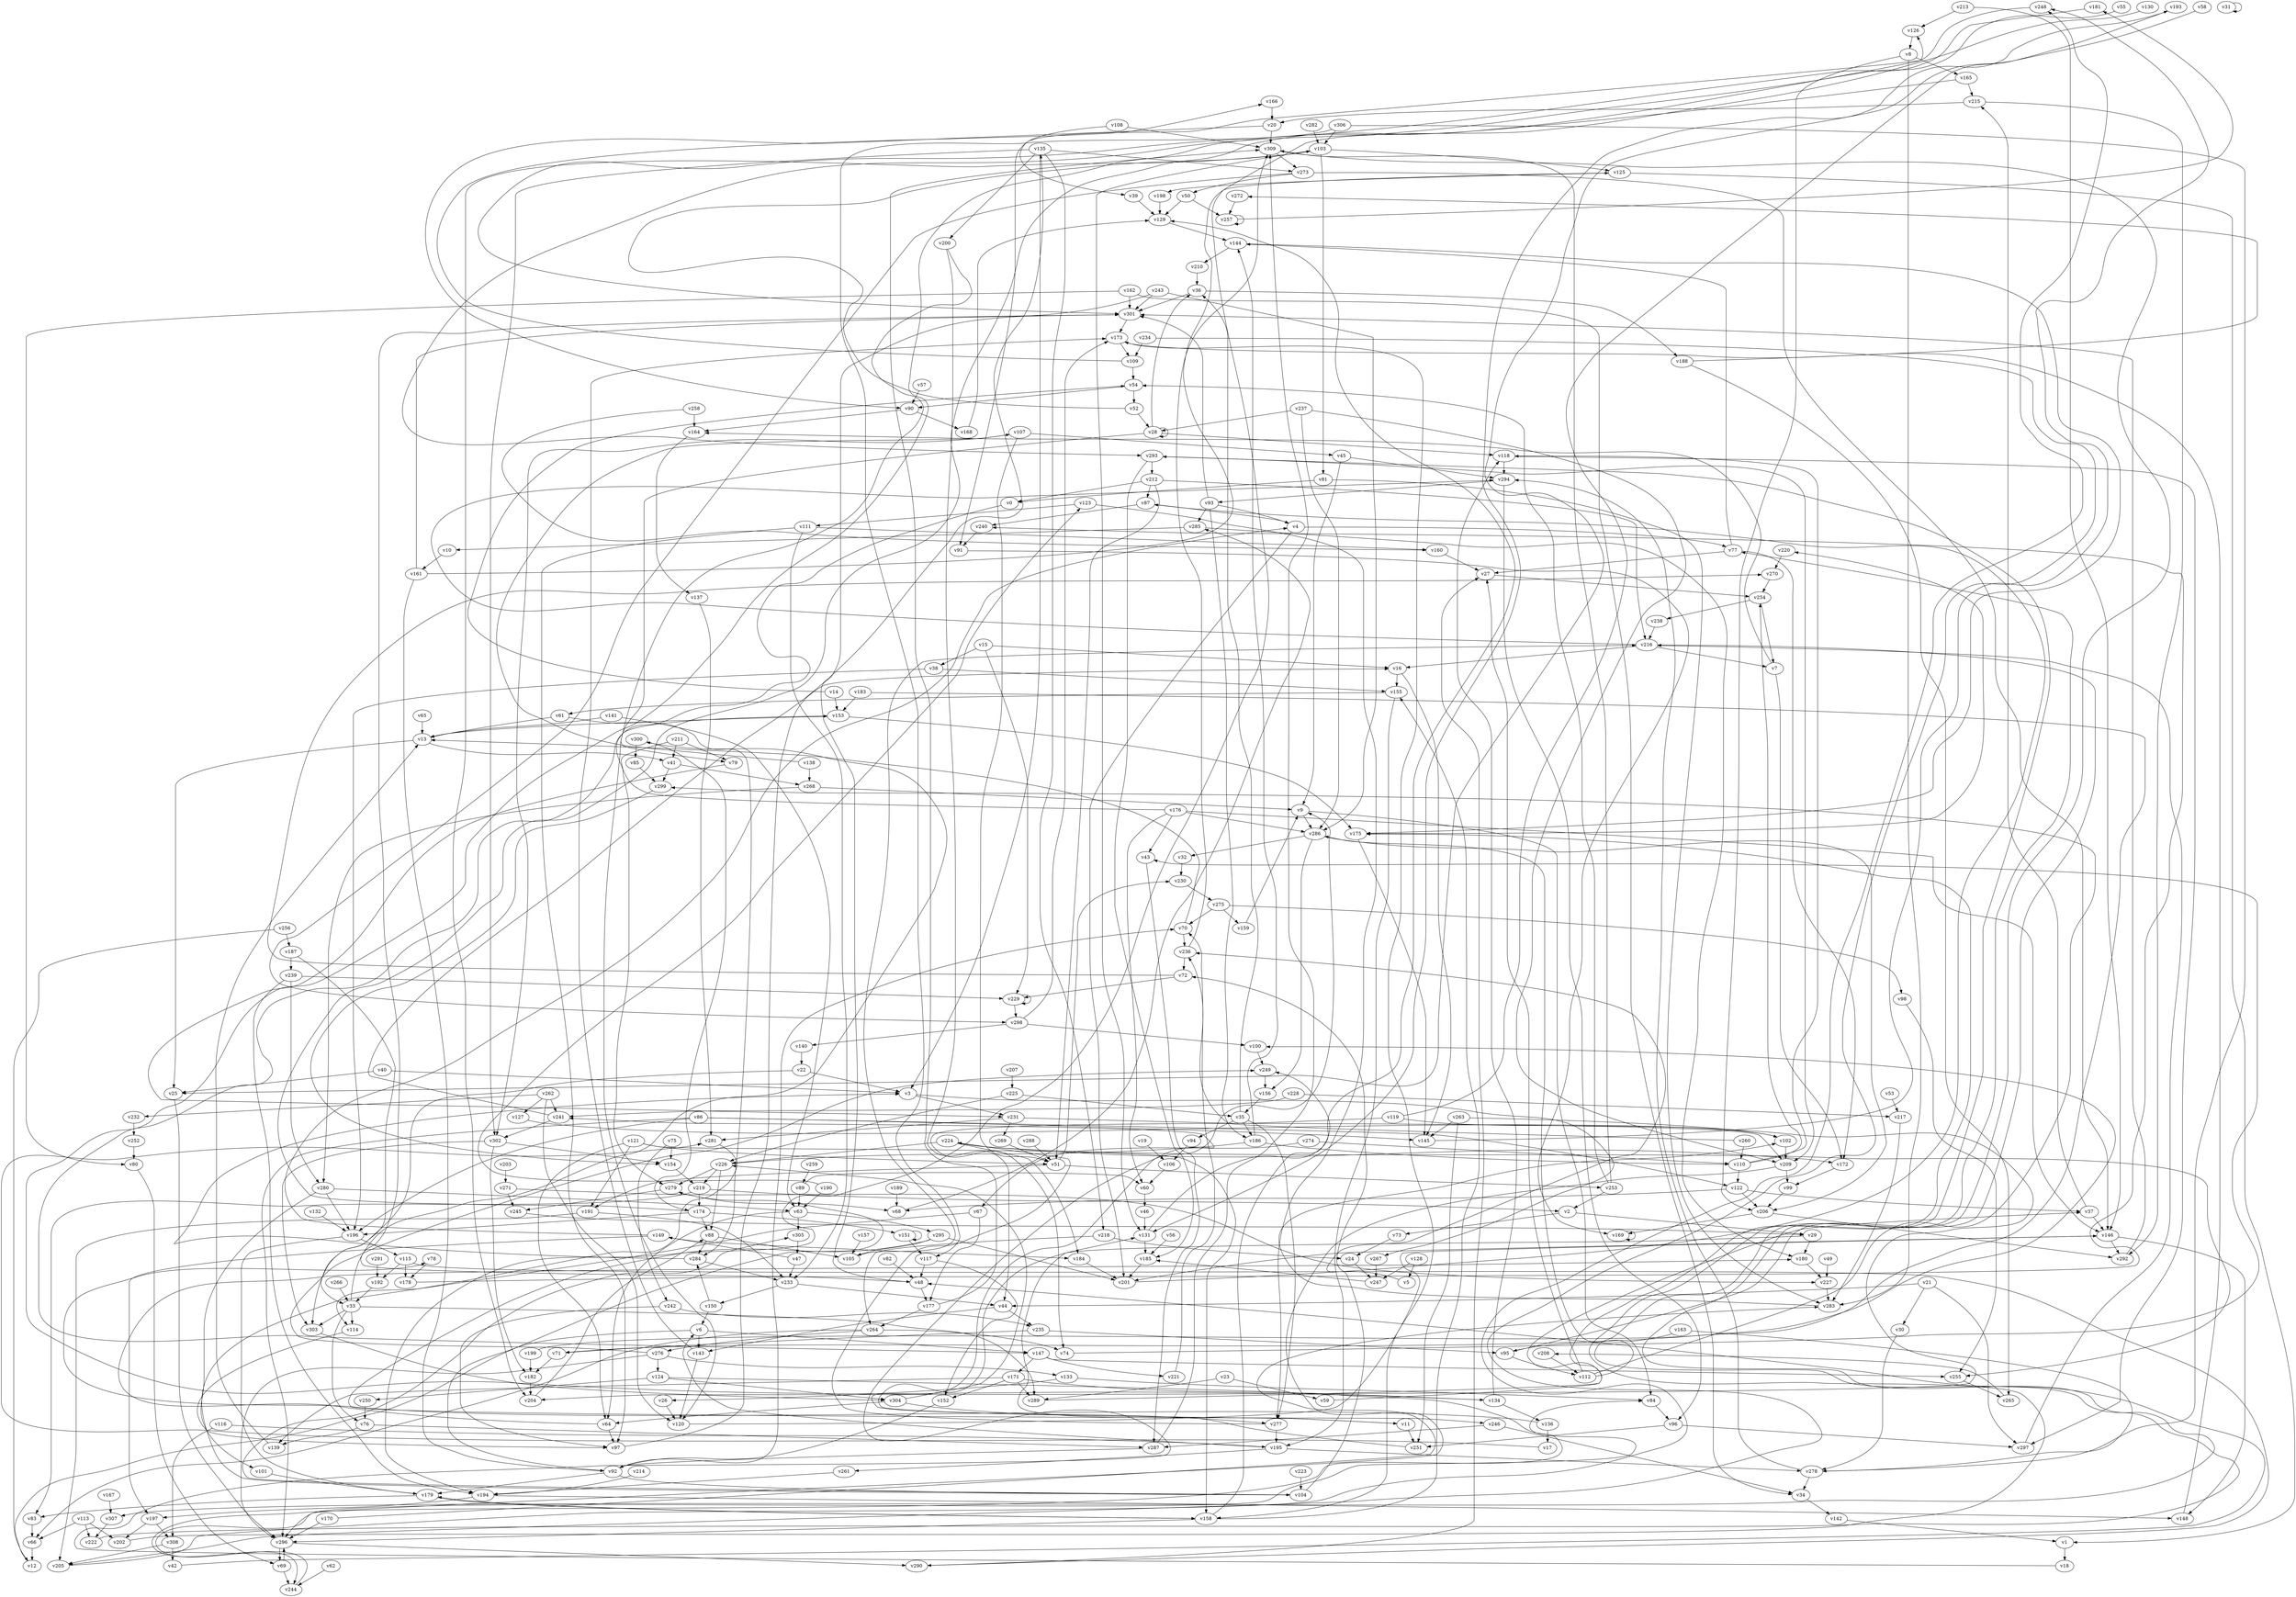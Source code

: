 // Benchmark game 455 - 310 vertices
// time_bound: 75
// targets: v233
digraph G {
    v0 [name="v0", player=0];
    v1 [name="v1", player=0];
    v2 [name="v2", player=1];
    v3 [name="v3", player=1];
    v4 [name="v4", player=0];
    v5 [name="v5", player=0];
    v6 [name="v6", player=0];
    v7 [name="v7", player=0];
    v8 [name="v8", player=0];
    v9 [name="v9", player=0];
    v10 [name="v10", player=0];
    v11 [name="v11", player=1];
    v12 [name="v12", player=1];
    v13 [name="v13", player=0];
    v14 [name="v14", player=0];
    v15 [name="v15", player=0];
    v16 [name="v16", player=1];
    v17 [name="v17", player=0];
    v18 [name="v18", player=0];
    v19 [name="v19", player=1];
    v20 [name="v20", player=0];
    v21 [name="v21", player=1];
    v22 [name="v22", player=0];
    v23 [name="v23", player=0];
    v24 [name="v24", player=0];
    v25 [name="v25", player=1];
    v26 [name="v26", player=1];
    v27 [name="v27", player=0];
    v28 [name="v28", player=1];
    v29 [name="v29", player=1];
    v30 [name="v30", player=0];
    v31 [name="v31", player=1];
    v32 [name="v32", player=1];
    v33 [name="v33", player=1];
    v34 [name="v34", player=0];
    v35 [name="v35", player=0];
    v36 [name="v36", player=0];
    v37 [name="v37", player=1];
    v38 [name="v38", player=1];
    v39 [name="v39", player=0];
    v40 [name="v40", player=0];
    v41 [name="v41", player=0];
    v42 [name="v42", player=0];
    v43 [name="v43", player=1];
    v44 [name="v44", player=1];
    v45 [name="v45", player=1];
    v46 [name="v46", player=0];
    v47 [name="v47", player=0];
    v48 [name="v48", player=0];
    v49 [name="v49", player=0];
    v50 [name="v50", player=0];
    v51 [name="v51", player=1];
    v52 [name="v52", player=1];
    v53 [name="v53", player=0];
    v54 [name="v54", player=1];
    v55 [name="v55", player=1];
    v56 [name="v56", player=1];
    v57 [name="v57", player=1];
    v58 [name="v58", player=0];
    v59 [name="v59", player=0];
    v60 [name="v60", player=1];
    v61 [name="v61", player=0];
    v62 [name="v62", player=0];
    v63 [name="v63", player=1];
    v64 [name="v64", player=0];
    v65 [name="v65", player=1];
    v66 [name="v66", player=0];
    v67 [name="v67", player=1];
    v68 [name="v68", player=0];
    v69 [name="v69", player=0];
    v70 [name="v70", player=1];
    v71 [name="v71", player=1];
    v72 [name="v72", player=0];
    v73 [name="v73", player=1];
    v74 [name="v74", player=0];
    v75 [name="v75", player=0];
    v76 [name="v76", player=0];
    v77 [name="v77", player=1];
    v78 [name="v78", player=1];
    v79 [name="v79", player=1];
    v80 [name="v80", player=0];
    v81 [name="v81", player=1];
    v82 [name="v82", player=1];
    v83 [name="v83", player=0];
    v84 [name="v84", player=1];
    v85 [name="v85", player=0];
    v86 [name="v86", player=0];
    v87 [name="v87", player=1];
    v88 [name="v88", player=1];
    v89 [name="v89", player=0];
    v90 [name="v90", player=1];
    v91 [name="v91", player=1];
    v92 [name="v92", player=1];
    v93 [name="v93", player=0];
    v94 [name="v94", player=1];
    v95 [name="v95", player=1];
    v96 [name="v96", player=1];
    v97 [name="v97", player=1];
    v98 [name="v98", player=0];
    v99 [name="v99", player=1];
    v100 [name="v100", player=1];
    v101 [name="v101", player=1];
    v102 [name="v102", player=1];
    v103 [name="v103", player=0];
    v104 [name="v104", player=1];
    v105 [name="v105", player=0];
    v106 [name="v106", player=1];
    v107 [name="v107", player=0];
    v108 [name="v108", player=1];
    v109 [name="v109", player=1];
    v110 [name="v110", player=0];
    v111 [name="v111", player=1];
    v112 [name="v112", player=1];
    v113 [name="v113", player=0];
    v114 [name="v114", player=1];
    v115 [name="v115", player=0];
    v116 [name="v116", player=1];
    v117 [name="v117", player=1];
    v118 [name="v118", player=0];
    v119 [name="v119", player=0];
    v120 [name="v120", player=0];
    v121 [name="v121", player=1];
    v122 [name="v122", player=0];
    v123 [name="v123", player=0];
    v124 [name="v124", player=0];
    v125 [name="v125", player=1];
    v126 [name="v126", player=0];
    v127 [name="v127", player=1];
    v128 [name="v128", player=1];
    v129 [name="v129", player=1];
    v130 [name="v130", player=0];
    v131 [name="v131", player=0];
    v132 [name="v132", player=1];
    v133 [name="v133", player=1];
    v134 [name="v134", player=1];
    v135 [name="v135", player=1];
    v136 [name="v136", player=1];
    v137 [name="v137", player=0];
    v138 [name="v138", player=1];
    v139 [name="v139", player=0];
    v140 [name="v140", player=0];
    v141 [name="v141", player=1];
    v142 [name="v142", player=0];
    v143 [name="v143", player=1];
    v144 [name="v144", player=0];
    v145 [name="v145", player=0];
    v146 [name="v146", player=0];
    v147 [name="v147", player=0];
    v148 [name="v148", player=0];
    v149 [name="v149", player=0];
    v150 [name="v150", player=0];
    v151 [name="v151", player=0];
    v152 [name="v152", player=0];
    v153 [name="v153", player=1];
    v154 [name="v154", player=0];
    v155 [name="v155", player=1];
    v156 [name="v156", player=1];
    v157 [name="v157", player=1];
    v158 [name="v158", player=0];
    v159 [name="v159", player=0];
    v160 [name="v160", player=1];
    v161 [name="v161", player=1];
    v162 [name="v162", player=1];
    v163 [name="v163", player=0];
    v164 [name="v164", player=0];
    v165 [name="v165", player=1];
    v166 [name="v166", player=0];
    v167 [name="v167", player=0];
    v168 [name="v168", player=1];
    v169 [name="v169", player=1];
    v170 [name="v170", player=0];
    v171 [name="v171", player=0];
    v172 [name="v172", player=1];
    v173 [name="v173", player=0];
    v174 [name="v174", player=1];
    v175 [name="v175", player=1];
    v176 [name="v176", player=0];
    v177 [name="v177", player=1];
    v178 [name="v178", player=1];
    v179 [name="v179", player=0];
    v180 [name="v180", player=1];
    v181 [name="v181", player=1];
    v182 [name="v182", player=0];
    v183 [name="v183", player=1];
    v184 [name="v184", player=0];
    v185 [name="v185", player=0];
    v186 [name="v186", player=1];
    v187 [name="v187", player=0];
    v188 [name="v188", player=1];
    v189 [name="v189", player=1];
    v190 [name="v190", player=1];
    v191 [name="v191", player=1];
    v192 [name="v192", player=1];
    v193 [name="v193", player=0];
    v194 [name="v194", player=0];
    v195 [name="v195", player=1];
    v196 [name="v196", player=1];
    v197 [name="v197", player=0];
    v198 [name="v198", player=1];
    v199 [name="v199", player=1];
    v200 [name="v200", player=1];
    v201 [name="v201", player=0];
    v202 [name="v202", player=0];
    v203 [name="v203", player=0];
    v204 [name="v204", player=1];
    v205 [name="v205", player=1];
    v206 [name="v206", player=1];
    v207 [name="v207", player=0];
    v208 [name="v208", player=1];
    v209 [name="v209", player=0];
    v210 [name="v210", player=1];
    v211 [name="v211", player=0];
    v212 [name="v212", player=1];
    v213 [name="v213", player=1];
    v214 [name="v214", player=0];
    v215 [name="v215", player=0];
    v216 [name="v216", player=0];
    v217 [name="v217", player=1];
    v218 [name="v218", player=0];
    v219 [name="v219", player=1];
    v220 [name="v220", player=1];
    v221 [name="v221", player=0];
    v222 [name="v222", player=0];
    v223 [name="v223", player=0];
    v224 [name="v224", player=1];
    v225 [name="v225", player=1];
    v226 [name="v226", player=0];
    v227 [name="v227", player=1];
    v228 [name="v228", player=0];
    v229 [name="v229", player=1];
    v230 [name="v230", player=0];
    v231 [name="v231", player=0];
    v232 [name="v232", player=1];
    v233 [name="v233", player=1, target=1];
    v234 [name="v234", player=1];
    v235 [name="v235", player=0];
    v236 [name="v236", player=0];
    v237 [name="v237", player=0];
    v238 [name="v238", player=0];
    v239 [name="v239", player=0];
    v240 [name="v240", player=0];
    v241 [name="v241", player=1];
    v242 [name="v242", player=1];
    v243 [name="v243", player=1];
    v244 [name="v244", player=1];
    v245 [name="v245", player=1];
    v246 [name="v246", player=0];
    v247 [name="v247", player=1];
    v248 [name="v248", player=0];
    v249 [name="v249", player=1];
    v250 [name="v250", player=1];
    v251 [name="v251", player=0];
    v252 [name="v252", player=0];
    v253 [name="v253", player=1];
    v254 [name="v254", player=0];
    v255 [name="v255", player=0];
    v256 [name="v256", player=0];
    v257 [name="v257", player=1];
    v258 [name="v258", player=1];
    v259 [name="v259", player=1];
    v260 [name="v260", player=0];
    v261 [name="v261", player=1];
    v262 [name="v262", player=1];
    v263 [name="v263", player=0];
    v264 [name="v264", player=1];
    v265 [name="v265", player=1];
    v266 [name="v266", player=1];
    v267 [name="v267", player=0];
    v268 [name="v268", player=0];
    v269 [name="v269", player=0];
    v270 [name="v270", player=1];
    v271 [name="v271", player=1];
    v272 [name="v272", player=1];
    v273 [name="v273", player=0];
    v274 [name="v274", player=0];
    v275 [name="v275", player=1];
    v276 [name="v276", player=0];
    v277 [name="v277", player=0];
    v278 [name="v278", player=1];
    v279 [name="v279", player=1];
    v280 [name="v280", player=0];
    v281 [name="v281", player=0];
    v282 [name="v282", player=1];
    v283 [name="v283", player=1];
    v284 [name="v284", player=0];
    v285 [name="v285", player=0];
    v286 [name="v286", player=1];
    v287 [name="v287", player=1];
    v288 [name="v288", player=0];
    v289 [name="v289", player=1];
    v290 [name="v290", player=1];
    v291 [name="v291", player=1];
    v292 [name="v292", player=0];
    v293 [name="v293", player=1];
    v294 [name="v294", player=0];
    v295 [name="v295", player=0];
    v296 [name="v296", player=0];
    v297 [name="v297", player=0];
    v298 [name="v298", player=0];
    v299 [name="v299", player=1];
    v300 [name="v300", player=0];
    v301 [name="v301", player=1];
    v302 [name="v302", player=1];
    v303 [name="v303", player=1];
    v304 [name="v304", player=0];
    v305 [name="v305", player=1];
    v306 [name="v306", player=0];
    v307 [name="v307", player=1];
    v308 [name="v308", player=0];
    v309 [name="v309", player=0];

    v0 -> v147 [constraint="t < 5"];
    v1 -> v18;
    v2 -> v73;
    v3 -> v267 [constraint="t mod 2 == 1"];
    v4 -> v77;
    v5 -> v236 [constraint="t mod 4 == 3"];
    v6 -> v92;
    v7 -> v164 [constraint="t < 11"];
    v8 -> v283;
    v9 -> v84;
    v10 -> v161;
    v11 -> v241 [constraint="t < 13"];
    v12 -> v279 [constraint="t >= 2"];
    v13 -> v25;
    v14 -> v54 [constraint="t < 9"];
    v15 -> v16 [constraint="t mod 3 == 1"];
    v16 -> v155;
    v17 -> v281 [constraint="t mod 4 == 2"];
    v18 -> v9 [constraint="t mod 3 == 1"];
    v19 -> v106;
    v20 -> v90 [constraint="t < 14"];
    v21 -> v297;
    v22 -> v303;
    v23 -> v59;
    v24 -> v247;
    v25 -> v296;
    v26 -> v120;
    v27 -> v254;
    v28 -> v120;
    v29 -> v11 [constraint="t < 9"];
    v30 -> v278;
    v31 -> v31;
    v32 -> v230;
    v33 -> v301;
    v34 -> v142;
    v35 -> v36;
    v36 -> v301;
    v37 -> v146;
    v38 -> v196;
    v39 -> v129;
    v40 -> v25;
    v41 -> v268;
    v42 -> v48 [constraint="t < 6"];
    v43 -> v287;
    v44 -> v143;
    v45 -> v9;
    v46 -> v131;
    v47 -> v149 [constraint="t < 13"];
    v48 -> v300 [constraint="t >= 5"];
    v49 -> v227;
    v50 -> v257;
    v51 -> v253;
    v52 -> v103 [constraint="t >= 4"];
    v53 -> v217;
    v54 -> v52;
    v55 -> v293 [constraint="t >= 3"];
    v56 -> v185;
    v57 -> v90;
    v58 -> v25 [constraint="t >= 3"];
    v59 -> v37 [constraint="t < 5"];
    v60 -> v46;
    v61 -> v284;
    v62 -> v244;
    v63 -> v64;
    v64 -> v180 [constraint="t >= 4"];
    v65 -> v13;
    v66 -> v12;
    v67 -> v104 [constraint="t mod 5 == 4"];
    v68 -> v285 [constraint="t mod 4 == 3"];
    v69 -> v244;
    v70 -> v13;
    v71 -> v182;
    v72 -> v270 [constraint="t < 13"];
    v73 -> v24;
    v74 -> v43 [constraint="t >= 3"];
    v75 -> v154;
    v76 -> v139;
    v77 -> v144;
    v78 -> v178;
    v79 -> v231 [constraint="t mod 2 == 1"];
    v80 -> v69;
    v81 -> v0;
    v82 -> v48;
    v83 -> v66;
    v84 -> v96;
    v85 -> v299;
    v86 -> v196;
    v87 -> v240;
    v88 -> v284;
    v89 -> v60 [constraint="t mod 4 == 1"];
    v90 -> v164;
    v91 -> v169 [constraint="t < 10"];
    v92 -> v104;
    v93 -> v301;
    v94 -> v106;
    v95 -> v216 [constraint="t < 13"];
    v96 -> v297;
    v97 -> v16;
    v98 -> v255;
    v99 -> v206;
    v100 -> v249;
    v101 -> v179;
    v102 -> v209;
    v103 -> v81;
    v104 -> v305 [constraint="t mod 4 == 3"];
    v105 -> v216;
    v106 -> v60;
    v107 -> v51;
    v108 -> v91;
    v109 -> v166 [constraint="t < 10"];
    v110 -> v254;
    v111 -> v97;
    v112 -> v299 [constraint="t >= 2"];
    v113 -> v222;
    v114 -> v97 [constraint="t < 6"];
    v115 -> v290 [constraint="t mod 5 == 2"];
    v116 -> v195;
    v117 -> v152;
    v118 -> v294;
    v119 -> v193 [constraint="t < 12"];
    v120 -> v146 [constraint="t mod 2 == 0"];
    v121 -> v64;
    v122 -> v37;
    v123 -> v277;
    v124 -> v244 [constraint="t < 8"];
    v125 -> v198;
    v126 -> v8;
    v127 -> v204 [constraint="t < 14"];
    v128 -> v5;
    v129 -> v144;
    v130 -> v246 [constraint="t < 9"];
    v131 -> v129 [constraint="t mod 5 == 4"];
    v132 -> v196;
    v133 -> v84;
    v134 -> v118;
    v135 -> v218;
    v136 -> v78 [constraint="t < 9"];
    v137 -> v281;
    v138 -> v107 [constraint="t mod 5 == 4"];
    v139 -> v13;
    v140 -> v22;
    v141 -> v63;
    v142 -> v1;
    v143 -> v173;
    v144 -> v175 [constraint="t >= 1"];
    v145 -> v248 [constraint="t >= 2"];
    v146 -> v201;
    v147 -> v171;
    v148 -> v173;
    v149 -> v4 [constraint="t mod 3 == 1"];
    v150 -> v284;
    v151 -> v117;
    v152 -> v92;
    v153 -> v175;
    v154 -> v219;
    v155 -> v61;
    v156 -> v35;
    v157 -> v105;
    v158 -> v296;
    v159 -> v9;
    v160 -> v27;
    v161 -> v125 [constraint="t < 10"];
    v162 -> v301;
    v163 -> v95;
    v164 -> v137;
    v165 -> v134 [constraint="t mod 5 == 4"];
    v166 -> v20;
    v167 -> v307;
    v168 -> v129;
    v169 -> v169 [constraint="t < 13"];
    v170 -> v283 [constraint="t >= 3"];
    v171 -> v134;
    v172 -> v99;
    v173 -> v158;
    v174 -> v126 [constraint="t mod 3 == 2"];
    v175 -> v220 [constraint="t >= 3"];
    v176 -> v153 [constraint="t >= 4"];
    v177 -> v264;
    v178 -> v240 [constraint="t < 14"];
    v179 -> v83;
    v180 -> v227;
    v181 -> v301 [constraint="t >= 3"];
    v182 -> v204;
    v183 -> v71 [constraint="t mod 2 == 0"];
    v184 -> v201;
    v185 -> v201;
    v186 -> v226;
    v187 -> v239;
    v188 -> v272 [constraint="t mod 3 == 0"];
    v189 -> v68;
    v190 -> v123 [constraint="t mod 4 == 1"];
    v191 -> v233;
    v192 -> v33;
    v193 -> v131 [constraint="t < 10"];
    v194 -> v197;
    v195 -> v6 [constraint="t < 9"];
    v196 -> v179;
    v197 -> v202;
    v198 -> v129;
    v199 -> v100 [constraint="t >= 3"];
    v200 -> v79 [constraint="t >= 3"];
    v201 -> v87 [constraint="t < 15"];
    v202 -> v293 [constraint="t mod 5 == 3"];
    v203 -> v271;
    v204 -> v88;
    v205 -> v248 [constraint="t < 15"];
    v206 -> v169;
    v207 -> v225;
    v208 -> v112;
    v209 -> v296 [constraint="t mod 3 == 2"];
    v210 -> v36;
    v211 -> v41;
    v212 -> v87;
    v213 -> v126;
    v214 -> v194;
    v215 -> v292;
    v216 -> v294 [constraint="t >= 3"];
    v217 -> v283;
    v218 -> v24;
    v219 -> v2;
    v220 -> v270;
    v221 -> v70;
    v222 -> v77 [constraint="t < 13"];
    v223 -> v104;
    v224 -> v255 [constraint="t >= 4"];
    v225 -> v226;
    v226 -> v219;
    v227 -> v283;
    v228 -> v241;
    v229 -> v298;
    v230 -> v275;
    v231 -> v269;
    v232 -> v252;
    v233 -> v44;
    v234 -> v205 [constraint="t < 15"];
    v235 -> v95;
    v236 -> v72;
    v237 -> v209 [constraint="t < 6"];
    v238 -> v216;
    v239 -> v229;
    v240 -> v91;
    v241 -> v135 [constraint="t mod 2 == 0"];
    v242 -> v97;
    v243 -> v48;
    v244 -> v84 [constraint="t mod 2 == 0"];
    v245 -> v29 [constraint="t < 11"];
    v246 -> v34;
    v247 -> v185 [constraint="t >= 2"];
    v248 -> v39 [constraint="t < 9"];
    v249 -> v156;
    v250 -> v76;
    v251 -> v131 [constraint="t < 11"];
    v252 -> v80;
    v253 -> v309;
    v254 -> v238;
    v255 -> v265;
    v256 -> v187;
    v257 -> v181 [constraint="t < 8"];
    v258 -> v160 [constraint="t mod 2 == 1"];
    v259 -> v89;
    v260 -> v236 [constraint="t mod 5 == 3"];
    v261 -> v194;
    v262 -> v241;
    v263 -> v102;
    v264 -> v66 [constraint="t mod 3 == 0"];
    v265 -> v208 [constraint="t < 9"];
    v266 -> v33;
    v267 -> v247;
    v268 -> v9;
    v269 -> v51;
    v270 -> v254;
    v271 -> v227 [constraint="t >= 2"];
    v272 -> v257;
    v273 -> v298 [constraint="t >= 4"];
    v274 -> v67;
    v275 -> v98;
    v276 -> v249 [constraint="t < 10"];
    v277 -> v224 [constraint="t < 11"];
    v278 -> v294;
    v279 -> v245;
    v280 -> v63;
    v281 -> v114 [constraint="t >= 5"];
    v282 -> v103;
    v283 -> v102 [constraint="t mod 4 == 1"];
    v284 -> v3 [constraint="t < 5"];
    v285 -> v180;
    v286 -> v156;
    v287 -> v309;
    v288 -> v51;
    v289 -> v175 [constraint="t < 12"];
    v290 -> v27;
    v291 -> v192;
    v292 -> v301;
    v293 -> v185;
    v294 -> v96;
    v295 -> v194;
    v296 -> v69;
    v297 -> v216;
    v298 -> v140;
    v299 -> v154 [constraint="t mod 4 == 2"];
    v300 -> v85;
    v301 -> v173;
    v302 -> v154;
    v303 -> v304 [constraint="t >= 4"];
    v304 -> v64;
    v305 -> v47;
    v306 -> v103;
    v307 -> v222;
    v308 -> v42;
    v309 -> v307 [constraint="t < 13"];
    v8 -> v206;
    v162 -> v34;
    v262 -> v232;
    v243 -> v301;
    v93 -> v186;
    v75 -> v242;
    v92 -> v179;
    v260 -> v110;
    v117 -> v48;
    v231 -> v281;
    v241 -> v302;
    v121 -> v191;
    v108 -> v309;
    v40 -> v3;
    v296 -> v290;
    v51 -> v191;
    v124 -> v250;
    v86 -> v145;
    v33 -> v76;
    v200 -> v44;
    v165 -> v215;
    v286 -> v32;
    v308 -> v205;
    v219 -> v174;
    v33 -> v289;
    v158 -> v155;
    v206 -> v292;
    v107 -> v45;
    v96 -> v251;
    v304 -> v277;
    v158 -> v179;
    v271 -> v245;
    v69 -> v296;
    v15 -> v229;
    v3 -> v231;
    v22 -> v3;
    v224 -> v184;
    v264 -> v74;
    v263 -> v145;
    v33 -> v303;
    v151 -> v151;
    v136 -> v17;
    v257 -> v257;
    v28 -> v36;
    v123 -> v111;
    v174 -> v151;
    v35 -> v186;
    v77 -> v27;
    v33 -> v114;
    v111 -> v233;
    v36 -> v188;
    v70 -> v236;
    v176 -> v60;
    v224 -> v226;
    v173 -> v109;
    v147 -> v255;
    v218 -> v264;
    v131 -> v185;
    v45 -> v294;
    v186 -> v144;
    v118 -> v297;
    v14 -> v153;
    v209 -> v99;
    v174 -> v196;
    v280 -> v101;
    v6 -> v147;
    v21 -> v44;
    v146 -> v292;
    v195 -> v278;
    v239 -> v280;
    v211 -> v79;
    v141 -> v13;
    v2 -> v29;
    v149 -> v197;
    v104 -> v72;
    v191 -> v205;
    v63 -> v305;
    v293 -> v209;
    v115 -> v192;
    v48 -> v177;
    v287 -> v92;
    v163 -> v278;
    v258 -> v164;
    v263 -> v251;
    v188 -> v265;
    v86 -> v296;
    v119 -> v102;
    v61 -> v13;
    v38 -> v155;
    v135 -> v273;
    v112 -> v286;
    v35 -> v94;
    v298 -> v173;
    v9 -> v286;
    v135 -> v302;
    v16 -> v145;
    v212 -> v0;
    v87 -> v4;
    v28 -> v28;
    v275 -> v159;
    v276 -> v296;
    v234 -> v109;
    v196 -> v115;
    v161 -> v301;
    v262 -> v120;
    v15 -> v38;
    v174 -> v88;
    v144 -> v210;
    v293 -> v212;
    v6 -> v143;
    v23 -> v289;
    v90 -> v168;
    v268 -> v280;
    v149 -> v184;
    v52 -> v28;
    v124 -> v304;
    v194 -> v148;
    v246 -> v287;
    v242 -> v235;
    v228 -> v217;
    v237 -> v286;
    v155 -> v195;
    v294 -> v93;
    v286 -> v206;
    v186 -> v110;
    v276 -> v124;
    v171 -> v152;
    v171 -> v139;
    v195 -> v261;
    v76 -> v287;
    v103 -> v125;
    v51 -> v230;
    v81 -> v283;
    v309 -> v273;
    v8 -> v165;
    v103 -> v131;
    v93 -> v285;
    v302 -> v303;
    v63 -> v295;
    v64 -> v97;
    v306 -> v117;
    v54 -> v90;
    v219 -> v83;
    v112 -> v27;
    v236 -> v309;
    v224 -> v172;
    v304 -> v226;
    v44 -> v235;
    v138 -> v268;
    v147 -> v221;
    v86 -> v122;
    v20 -> v309;
    v302 -> v182;
    v95 -> v112;
    v278 -> v34;
    v225 -> v35;
    v122 -> v68;
    v253 -> v54;
    v176 -> v146;
    v197 -> v308;
    v89 -> v63;
    v109 -> v54;
    v237 -> v28;
    v280 -> v196;
    v128 -> v247;
    v256 -> v12;
    v231 -> v209;
    v176 -> v286;
    v72 -> v229;
    v47 -> v233;
    v116 -> v308;
    v35 -> v277;
    v279 -> v68;
    v175 -> v145;
    v113 -> v202;
    v125 -> v1;
    v110 -> v122;
    v7 -> v172;
    v113 -> v66;
    v161 -> v92;
    v273 -> v146;
    v179 -> v158;
    v226 -> v279;
    v190 -> v63;
    v103 -> v204;
    v146 -> v148;
    v92 -> v70;
    v211 -> v279;
    v162 -> v80;
    v183 -> v153;
    v88 -> v105;
    v199 -> v182;
    v229 -> v229;
    v158 -> v249;
    v110 -> v118;
    v253 -> v2;
    v13 -> v41;
    v77 -> v172;
    v28 -> v118;
    v29 -> v180;
    v274 -> v110;
    v275 -> v70;
    v235 -> v71;
    v273 -> v50;
    v153 -> v13;
    v277 -> v195;
    v216 -> v7;
    v187 -> v33;
    v295 -> v201;
    v233 -> v150;
    v300 -> v174;
    v298 -> v100;
    v107 -> v302;
    v134 -> v136;
    v4 -> v201;
    v121 -> v51;
    v67 -> v177;
    v239 -> v194;
    v285 -> v10;
    v122 -> v206;
    v21 -> v30;
    v243 -> v286;
    v171 -> v289;
    v264 -> v276;
    v119 -> v74;
    v213 -> v146;
    v121 -> v158;
    v254 -> v7;
    v262 -> v127;
    v216 -> v16;
    v176 -> v43;
    v306 -> v278;
    v143 -> v120;
    v150 -> v6;
    v50 -> v129;
    v135 -> v3;
    v212 -> v216;
    v133 -> v26;
    v226 -> v88;
    v41 -> v299;
    v11 -> v251;
    v212 -> v51;
    v170 -> v296;
    v177 -> v309;
    v284 -> v233;
    v276 -> v133;
    v93 -> v4;
    v295 -> v105;
    v115 -> v178;
    v215 -> v20;
    v135 -> v200;
    v37 -> v215;
    v111 -> v160;
}

